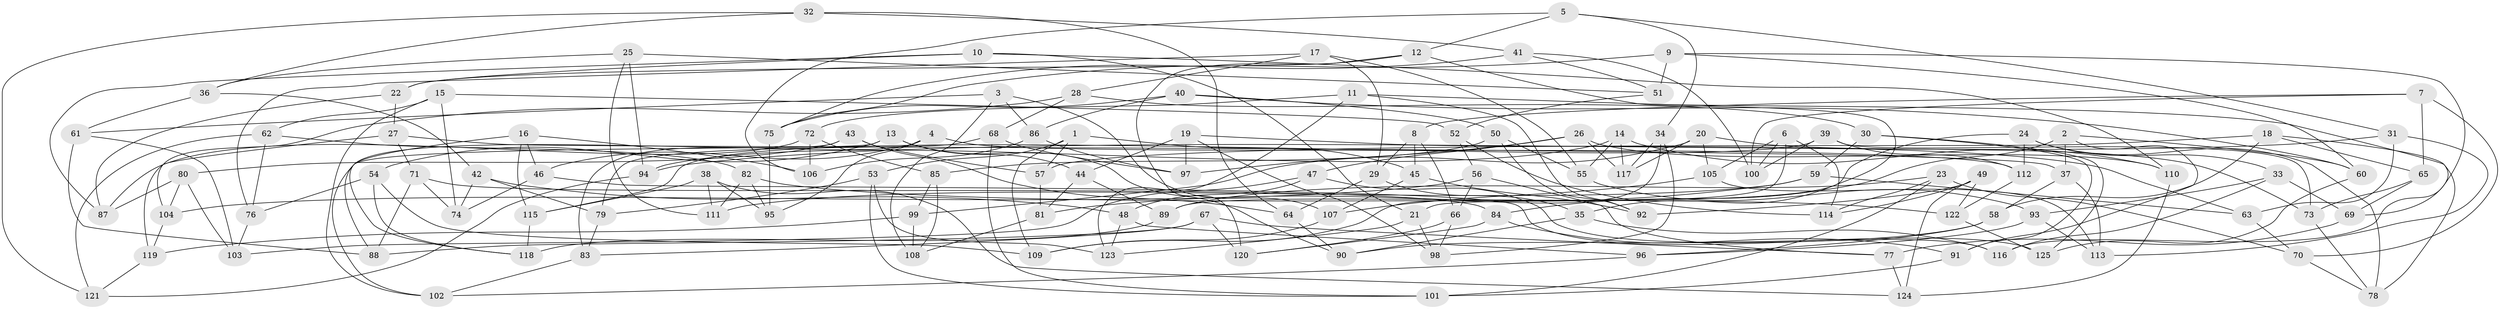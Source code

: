 // Generated by graph-tools (version 1.1) at 2025/11/02/27/25 16:11:50]
// undirected, 125 vertices, 250 edges
graph export_dot {
graph [start="1"]
  node [color=gray90,style=filled];
  1;
  2;
  3;
  4;
  5;
  6;
  7;
  8;
  9;
  10;
  11;
  12;
  13;
  14;
  15;
  16;
  17;
  18;
  19;
  20;
  21;
  22;
  23;
  24;
  25;
  26;
  27;
  28;
  29;
  30;
  31;
  32;
  33;
  34;
  35;
  36;
  37;
  38;
  39;
  40;
  41;
  42;
  43;
  44;
  45;
  46;
  47;
  48;
  49;
  50;
  51;
  52;
  53;
  54;
  55;
  56;
  57;
  58;
  59;
  60;
  61;
  62;
  63;
  64;
  65;
  66;
  67;
  68;
  69;
  70;
  71;
  72;
  73;
  74;
  75;
  76;
  77;
  78;
  79;
  80;
  81;
  82;
  83;
  84;
  85;
  86;
  87;
  88;
  89;
  90;
  91;
  92;
  93;
  94;
  95;
  96;
  97;
  98;
  99;
  100;
  101;
  102;
  103;
  104;
  105;
  106;
  107;
  108;
  109;
  110;
  111;
  112;
  113;
  114;
  115;
  116;
  117;
  118;
  119;
  120;
  121;
  122;
  123;
  124;
  125;
  1 -- 53;
  1 -- 57;
  1 -- 109;
  1 -- 45;
  2 -- 84;
  2 -- 91;
  2 -- 60;
  2 -- 37;
  3 -- 108;
  3 -- 107;
  3 -- 61;
  3 -- 86;
  4 -- 95;
  4 -- 83;
  4 -- 112;
  4 -- 46;
  5 -- 34;
  5 -- 12;
  5 -- 106;
  5 -- 31;
  6 -- 21;
  6 -- 100;
  6 -- 105;
  6 -- 114;
  7 -- 65;
  7 -- 70;
  7 -- 100;
  7 -- 8;
  8 -- 45;
  8 -- 66;
  8 -- 29;
  9 -- 51;
  9 -- 69;
  9 -- 60;
  9 -- 75;
  10 -- 110;
  10 -- 87;
  10 -- 22;
  10 -- 21;
  11 -- 92;
  11 -- 123;
  11 -- 72;
  11 -- 116;
  12 -- 35;
  12 -- 120;
  12 -- 22;
  13 -- 102;
  13 -- 44;
  13 -- 90;
  13 -- 54;
  14 -- 55;
  14 -- 110;
  14 -- 94;
  14 -- 117;
  15 -- 62;
  15 -- 74;
  15 -- 52;
  15 -- 102;
  16 -- 106;
  16 -- 118;
  16 -- 115;
  16 -- 46;
  17 -- 76;
  17 -- 55;
  17 -- 29;
  17 -- 28;
  18 -- 78;
  18 -- 58;
  18 -- 65;
  18 -- 57;
  19 -- 63;
  19 -- 97;
  19 -- 44;
  19 -- 98;
  20 -- 73;
  20 -- 117;
  20 -- 99;
  20 -- 105;
  21 -- 123;
  21 -- 98;
  22 -- 27;
  22 -- 87;
  23 -- 101;
  23 -- 114;
  23 -- 70;
  23 -- 89;
  24 -- 112;
  24 -- 89;
  24 -- 78;
  24 -- 33;
  25 -- 36;
  25 -- 51;
  25 -- 111;
  25 -- 94;
  26 -- 110;
  26 -- 47;
  26 -- 117;
  26 -- 97;
  27 -- 37;
  27 -- 119;
  27 -- 71;
  28 -- 68;
  28 -- 30;
  28 -- 104;
  29 -- 64;
  29 -- 35;
  30 -- 59;
  30 -- 125;
  30 -- 91;
  31 -- 63;
  31 -- 94;
  31 -- 113;
  32 -- 36;
  32 -- 64;
  32 -- 121;
  32 -- 41;
  33 -- 116;
  33 -- 69;
  33 -- 93;
  34 -- 109;
  34 -- 98;
  34 -- 117;
  35 -- 90;
  35 -- 116;
  36 -- 61;
  36 -- 42;
  37 -- 113;
  37 -- 58;
  38 -- 95;
  38 -- 124;
  38 -- 111;
  38 -- 115;
  39 -- 112;
  39 -- 73;
  39 -- 115;
  39 -- 100;
  40 -- 60;
  40 -- 75;
  40 -- 50;
  40 -- 86;
  41 -- 51;
  41 -- 75;
  41 -- 100;
  42 -- 79;
  42 -- 48;
  42 -- 74;
  43 -- 57;
  43 -- 64;
  43 -- 80;
  43 -- 88;
  44 -- 89;
  44 -- 81;
  45 -- 107;
  45 -- 92;
  46 -- 116;
  46 -- 74;
  47 -- 103;
  47 -- 125;
  47 -- 48;
  48 -- 96;
  48 -- 123;
  49 -- 92;
  49 -- 114;
  49 -- 122;
  49 -- 124;
  50 -- 92;
  50 -- 55;
  50 -- 85;
  51 -- 52;
  52 -- 56;
  52 -- 114;
  53 -- 101;
  53 -- 79;
  53 -- 123;
  54 -- 118;
  54 -- 109;
  54 -- 76;
  55 -- 93;
  56 -- 66;
  56 -- 104;
  56 -- 77;
  57 -- 81;
  58 -- 90;
  58 -- 96;
  59 -- 81;
  59 -- 63;
  59 -- 111;
  60 -- 125;
  61 -- 103;
  61 -- 88;
  62 -- 121;
  62 -- 76;
  62 -- 82;
  63 -- 70;
  64 -- 90;
  65 -- 69;
  65 -- 73;
  66 -- 120;
  66 -- 98;
  67 -- 77;
  67 -- 120;
  67 -- 88;
  67 -- 83;
  68 -- 97;
  68 -- 79;
  68 -- 101;
  69 -- 77;
  70 -- 78;
  71 -- 84;
  71 -- 88;
  71 -- 74;
  72 -- 106;
  72 -- 87;
  72 -- 85;
  73 -- 78;
  75 -- 95;
  76 -- 103;
  77 -- 124;
  79 -- 83;
  80 -- 103;
  80 -- 87;
  80 -- 104;
  81 -- 108;
  82 -- 95;
  82 -- 122;
  82 -- 111;
  83 -- 102;
  84 -- 91;
  84 -- 120;
  85 -- 108;
  85 -- 99;
  86 -- 106;
  86 -- 97;
  89 -- 118;
  91 -- 101;
  93 -- 113;
  93 -- 96;
  94 -- 121;
  96 -- 102;
  99 -- 108;
  99 -- 119;
  104 -- 119;
  105 -- 107;
  105 -- 113;
  107 -- 109;
  110 -- 124;
  112 -- 122;
  115 -- 118;
  119 -- 121;
  122 -- 125;
}
